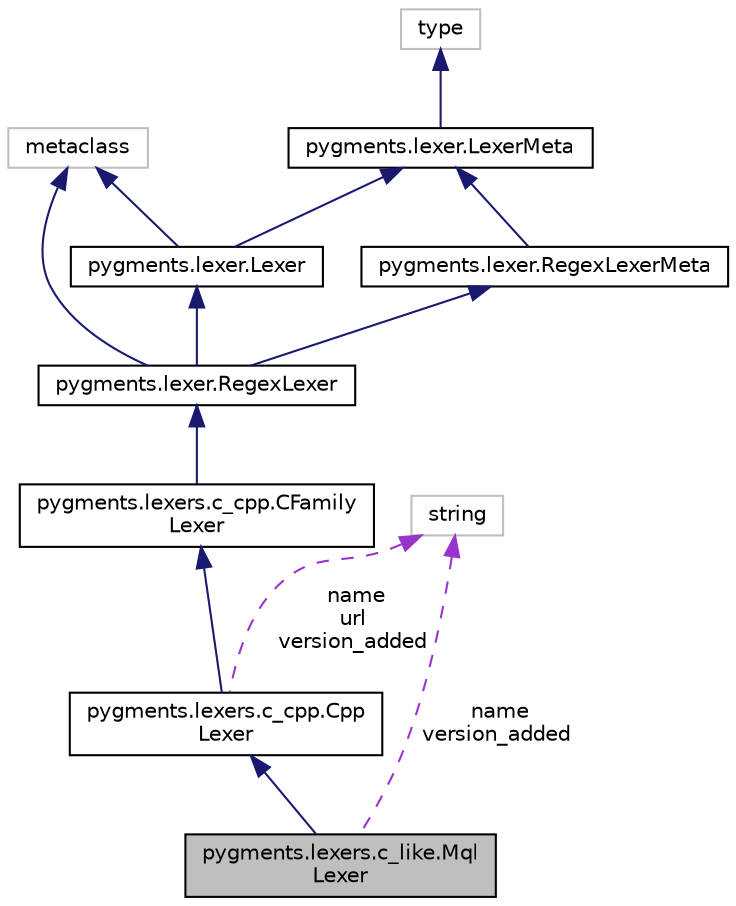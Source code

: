 digraph "pygments.lexers.c_like.MqlLexer"
{
 // LATEX_PDF_SIZE
  edge [fontname="Helvetica",fontsize="10",labelfontname="Helvetica",labelfontsize="10"];
  node [fontname="Helvetica",fontsize="10",shape=record];
  Node1 [label="pygments.lexers.c_like.Mql\lLexer",height=0.2,width=0.4,color="black", fillcolor="grey75", style="filled", fontcolor="black",tooltip=" "];
  Node2 -> Node1 [dir="back",color="midnightblue",fontsize="10",style="solid"];
  Node2 [label="pygments.lexers.c_cpp.Cpp\lLexer",height=0.2,width=0.4,color="black", fillcolor="white", style="filled",URL="$classpygments_1_1lexers_1_1c__cpp_1_1CppLexer.html",tooltip=" "];
  Node3 -> Node2 [dir="back",color="midnightblue",fontsize="10",style="solid"];
  Node3 [label="pygments.lexers.c_cpp.CFamily\lLexer",height=0.2,width=0.4,color="black", fillcolor="white", style="filled",URL="$classpygments_1_1lexers_1_1c__cpp_1_1CFamilyLexer.html",tooltip=" "];
  Node4 -> Node3 [dir="back",color="midnightblue",fontsize="10",style="solid"];
  Node4 [label="pygments.lexer.RegexLexer",height=0.2,width=0.4,color="black", fillcolor="white", style="filled",URL="$classpygments_1_1lexer_1_1RegexLexer.html",tooltip=" "];
  Node5 -> Node4 [dir="back",color="midnightblue",fontsize="10",style="solid"];
  Node5 [label="pygments.lexer.Lexer",height=0.2,width=0.4,color="black", fillcolor="white", style="filled",URL="$classpygments_1_1lexer_1_1Lexer.html",tooltip=" "];
  Node6 -> Node5 [dir="back",color="midnightblue",fontsize="10",style="solid"];
  Node6 [label="metaclass",height=0.2,width=0.4,color="grey75", fillcolor="white", style="filled",tooltip=" "];
  Node7 -> Node5 [dir="back",color="midnightblue",fontsize="10",style="solid"];
  Node7 [label="pygments.lexer.LexerMeta",height=0.2,width=0.4,color="black", fillcolor="white", style="filled",URL="$classpygments_1_1lexer_1_1LexerMeta.html",tooltip=" "];
  Node8 -> Node7 [dir="back",color="midnightblue",fontsize="10",style="solid"];
  Node8 [label="type",height=0.2,width=0.4,color="grey75", fillcolor="white", style="filled",tooltip=" "];
  Node6 -> Node4 [dir="back",color="midnightblue",fontsize="10",style="solid"];
  Node9 -> Node4 [dir="back",color="midnightblue",fontsize="10",style="solid"];
  Node9 [label="pygments.lexer.RegexLexerMeta",height=0.2,width=0.4,color="black", fillcolor="white", style="filled",URL="$classpygments_1_1lexer_1_1RegexLexerMeta.html",tooltip=" "];
  Node7 -> Node9 [dir="back",color="midnightblue",fontsize="10",style="solid"];
  Node10 -> Node2 [dir="back",color="darkorchid3",fontsize="10",style="dashed",label=" name\nurl\nversion_added" ];
  Node10 [label="string",height=0.2,width=0.4,color="grey75", fillcolor="white", style="filled",tooltip=" "];
  Node10 -> Node1 [dir="back",color="darkorchid3",fontsize="10",style="dashed",label=" name\nversion_added" ];
}
